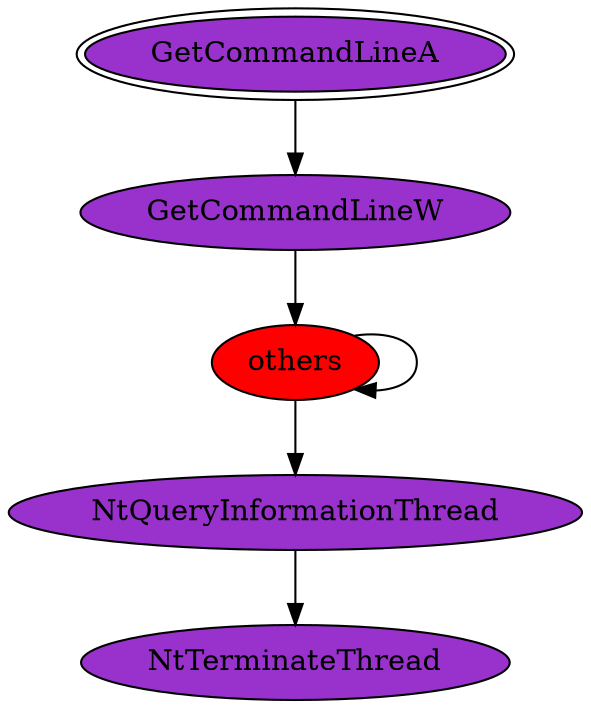 digraph "./REPORTS/3971/API_PER_CATEGORY/CreateMutex.exe_3876_Processes_API_per_Category_Transition_Matrix" {
	GetCommandLineA [label=GetCommandLineA fillcolor=darkorchid peripheries=2 style=filled]
	GetCommandLineW [label=GetCommandLineW fillcolor=darkorchid style=filled]
	GetCommandLineA -> GetCommandLineW [label=""]
	others [label=others fillcolor=red style=filled]
	GetCommandLineW -> others [label=""]
	others -> others [label=""]
	NtQueryInformationThread [label=NtQueryInformationThread fillcolor=darkorchid style=filled]
	others -> NtQueryInformationThread [label=""]
	NtTerminateThread [label=NtTerminateThread fillcolor=darkorchid style=filled]
	NtQueryInformationThread -> NtTerminateThread [label=""]
}
